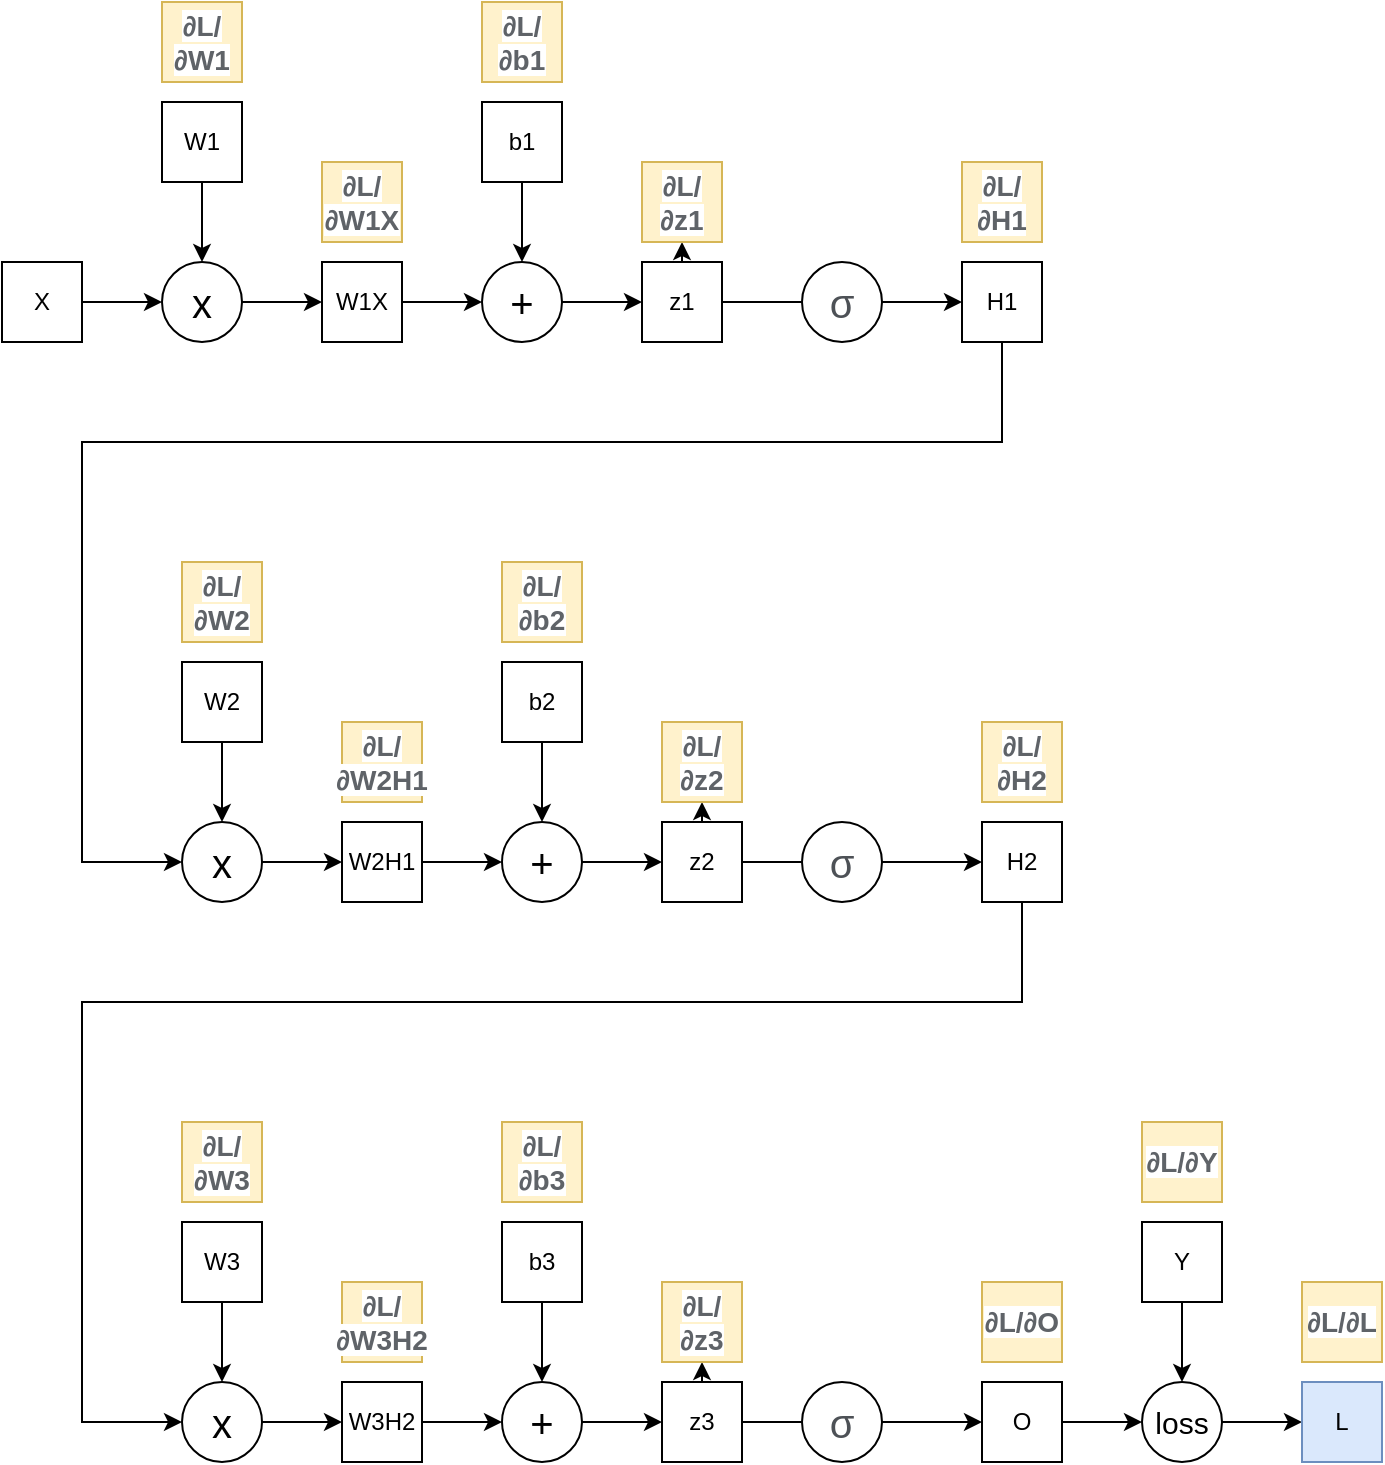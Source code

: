 <mxfile version="24.2.1" type="github">
  <diagram name="페이지-1" id="BkDjTnzv6I5W9YhU9uMP">
    <mxGraphModel dx="1323" dy="1843" grid="1" gridSize="10" guides="1" tooltips="1" connect="1" arrows="1" fold="1" page="1" pageScale="1" pageWidth="827" pageHeight="1169" math="0" shadow="0">
      <root>
        <mxCell id="0" />
        <mxCell id="1" parent="0" />
        <mxCell id="OTDmI-xniEaenbiDMN5k-1" style="edgeStyle=orthogonalEdgeStyle;rounded=0;orthogonalLoop=1;jettySize=auto;html=1;" parent="1" source="OTDmI-xniEaenbiDMN5k-2" target="OTDmI-xniEaenbiDMN5k-4" edge="1">
          <mxGeometry relative="1" as="geometry" />
        </mxCell>
        <mxCell id="OTDmI-xniEaenbiDMN5k-2" value="X" style="whiteSpace=wrap;html=1;aspect=fixed;" parent="1" vertex="1">
          <mxGeometry y="300" width="40" height="40" as="geometry" />
        </mxCell>
        <mxCell id="OTDmI-xniEaenbiDMN5k-3" style="edgeStyle=orthogonalEdgeStyle;rounded=0;orthogonalLoop=1;jettySize=auto;html=1;entryX=0;entryY=0.5;entryDx=0;entryDy=0;" parent="1" source="OTDmI-xniEaenbiDMN5k-4" target="Rp46NH_IwyHeIVE3W3SP-1" edge="1">
          <mxGeometry relative="1" as="geometry" />
        </mxCell>
        <mxCell id="OTDmI-xniEaenbiDMN5k-4" value="x" style="ellipse;whiteSpace=wrap;html=1;aspect=fixed;fontSize=20;" parent="1" vertex="1">
          <mxGeometry x="80" y="300" width="40" height="40" as="geometry" />
        </mxCell>
        <mxCell id="OTDmI-xniEaenbiDMN5k-5" style="edgeStyle=orthogonalEdgeStyle;rounded=0;orthogonalLoop=1;jettySize=auto;html=1;" parent="1" source="OTDmI-xniEaenbiDMN5k-6" target="OTDmI-xniEaenbiDMN5k-4" edge="1">
          <mxGeometry relative="1" as="geometry" />
        </mxCell>
        <mxCell id="OTDmI-xniEaenbiDMN5k-6" value="W1" style="whiteSpace=wrap;html=1;aspect=fixed;" parent="1" vertex="1">
          <mxGeometry x="80" y="220" width="40" height="40" as="geometry" />
        </mxCell>
        <mxCell id="OTDmI-xniEaenbiDMN5k-7" style="edgeStyle=orthogonalEdgeStyle;rounded=0;orthogonalLoop=1;jettySize=auto;html=1;" parent="1" source="OTDmI-xniEaenbiDMN5k-8" target="OTDmI-xniEaenbiDMN5k-10" edge="1">
          <mxGeometry relative="1" as="geometry" />
        </mxCell>
        <mxCell id="OTDmI-xniEaenbiDMN5k-8" value="b1" style="whiteSpace=wrap;html=1;aspect=fixed;" parent="1" vertex="1">
          <mxGeometry x="240" y="220" width="40" height="40" as="geometry" />
        </mxCell>
        <mxCell id="OTDmI-xniEaenbiDMN5k-9" style="edgeStyle=orthogonalEdgeStyle;rounded=0;orthogonalLoop=1;jettySize=auto;html=1;entryX=0;entryY=0.5;entryDx=0;entryDy=0;" parent="1" source="OTDmI-xniEaenbiDMN5k-10" target="Rp46NH_IwyHeIVE3W3SP-4" edge="1">
          <mxGeometry relative="1" as="geometry">
            <mxPoint x="320" y="320" as="targetPoint" />
          </mxGeometry>
        </mxCell>
        <mxCell id="OTDmI-xniEaenbiDMN5k-10" value="+" style="ellipse;whiteSpace=wrap;html=1;aspect=fixed;fontSize=20;" parent="1" vertex="1">
          <mxGeometry x="240" y="300" width="40" height="40" as="geometry" />
        </mxCell>
        <mxCell id="OTDmI-xniEaenbiDMN5k-11" style="edgeStyle=orthogonalEdgeStyle;rounded=0;orthogonalLoop=1;jettySize=auto;html=1;entryX=0;entryY=0.5;entryDx=0;entryDy=0;" parent="1" source="OTDmI-xniEaenbiDMN5k-12" target="Rp46NH_IwyHeIVE3W3SP-9" edge="1">
          <mxGeometry relative="1" as="geometry">
            <mxPoint x="550.0" y="320.0" as="targetPoint" />
            <Array as="points">
              <mxPoint x="500" y="390" />
              <mxPoint x="40" y="390" />
              <mxPoint x="40" y="600" />
            </Array>
          </mxGeometry>
        </mxCell>
        <mxCell id="OTDmI-xniEaenbiDMN5k-12" value="H1" style="whiteSpace=wrap;html=1;aspect=fixed;" parent="1" vertex="1">
          <mxGeometry x="480" y="300" width="40" height="40" as="geometry" />
        </mxCell>
        <mxCell id="OTDmI-xniEaenbiDMN5k-34" value="&lt;span style=&quot;font-weight: bold; color: rgb(95, 99, 104); font-family: &amp;quot;Apple SD Gothic Neo&amp;quot;, arial, sans-serif; font-size: 14px; text-align: left; background-color: rgb(255, 255, 255);&quot;&gt;∂L/&lt;/span&gt;&lt;span style=&quot;font-weight: bold; color: rgb(95, 99, 104); font-family: &amp;quot;Apple SD Gothic Neo&amp;quot;, arial, sans-serif; font-size: 14px; text-align: left; background-color: rgb(255, 255, 255);&quot;&gt;∂W1&lt;/span&gt;" style="whiteSpace=wrap;html=1;aspect=fixed;fillColor=#fff2cc;strokeColor=#d6b656;" parent="1" vertex="1">
          <mxGeometry x="80" y="170" width="40" height="40" as="geometry" />
        </mxCell>
        <mxCell id="OTDmI-xniEaenbiDMN5k-35" value="&lt;span style=&quot;font-weight: bold; color: rgb(95, 99, 104); font-family: &amp;quot;Apple SD Gothic Neo&amp;quot;, arial, sans-serif; font-size: 14px; text-align: left; background-color: rgb(255, 255, 255);&quot;&gt;∂L/&lt;/span&gt;&lt;span style=&quot;font-weight: bold; color: rgb(95, 99, 104); font-family: &amp;quot;Apple SD Gothic Neo&amp;quot;, arial, sans-serif; font-size: 14px; text-align: left; background-color: rgb(255, 255, 255);&quot;&gt;∂b1&lt;/span&gt;" style="whiteSpace=wrap;html=1;aspect=fixed;fillColor=#fff2cc;strokeColor=#d6b656;" parent="1" vertex="1">
          <mxGeometry x="240" y="170" width="40" height="40" as="geometry" />
        </mxCell>
        <mxCell id="OTDmI-xniEaenbiDMN5k-36" value="&lt;span style=&quot;font-weight: bold; color: rgb(95, 99, 104); font-family: &amp;quot;Apple SD Gothic Neo&amp;quot;, arial, sans-serif; font-size: 14px; text-align: left; background-color: rgb(255, 255, 255);&quot;&gt;∂L/&lt;/span&gt;&lt;span style=&quot;font-weight: bold; color: rgb(95, 99, 104); font-family: &amp;quot;Apple SD Gothic Neo&amp;quot;, arial, sans-serif; font-size: 14px; text-align: left; background-color: rgb(255, 255, 255);&quot;&gt;∂H1&lt;/span&gt;" style="whiteSpace=wrap;html=1;aspect=fixed;fillColor=#fff2cc;strokeColor=#d6b656;" parent="1" vertex="1">
          <mxGeometry x="480" y="250" width="40" height="40" as="geometry" />
        </mxCell>
        <mxCell id="OTDmI-xniEaenbiDMN5k-47" style="edgeStyle=orthogonalEdgeStyle;rounded=0;orthogonalLoop=1;jettySize=auto;html=1;" parent="1" source="OTDmI-xniEaenbiDMN5k-45" target="OTDmI-xniEaenbiDMN5k-46" edge="1">
          <mxGeometry relative="1" as="geometry" />
        </mxCell>
        <mxCell id="OTDmI-xniEaenbiDMN5k-45" value="&lt;font style=&quot;font-size: 15px;&quot;&gt;loss&lt;/font&gt;" style="ellipse;whiteSpace=wrap;html=1;aspect=fixed;fontSize=15;" parent="1" vertex="1">
          <mxGeometry x="570" y="860" width="40" height="40" as="geometry" />
        </mxCell>
        <mxCell id="OTDmI-xniEaenbiDMN5k-46" value="L" style="whiteSpace=wrap;html=1;aspect=fixed;fillColor=#dae8fc;strokeColor=#6c8ebf;" parent="1" vertex="1">
          <mxGeometry x="650" y="860" width="40" height="40" as="geometry" />
        </mxCell>
        <mxCell id="OTDmI-xniEaenbiDMN5k-50" style="edgeStyle=orthogonalEdgeStyle;rounded=0;orthogonalLoop=1;jettySize=auto;html=1;" parent="1" source="OTDmI-xniEaenbiDMN5k-48" target="OTDmI-xniEaenbiDMN5k-45" edge="1">
          <mxGeometry relative="1" as="geometry" />
        </mxCell>
        <mxCell id="OTDmI-xniEaenbiDMN5k-48" value="Y" style="whiteSpace=wrap;html=1;aspect=fixed;" parent="1" vertex="1">
          <mxGeometry x="570" y="780" width="40" height="40" as="geometry" />
        </mxCell>
        <mxCell id="OTDmI-xniEaenbiDMN5k-49" value="&lt;span style=&quot;font-weight: bold; color: rgb(95, 99, 104); font-family: &amp;quot;Apple SD Gothic Neo&amp;quot;, arial, sans-serif; font-size: 14px; text-align: left; background-color: rgb(255, 255, 255);&quot;&gt;∂L/&lt;/span&gt;&lt;span style=&quot;font-weight: bold; color: rgb(95, 99, 104); font-family: &amp;quot;Apple SD Gothic Neo&amp;quot;, arial, sans-serif; font-size: 14px; text-align: left; background-color: rgb(255, 255, 255);&quot;&gt;∂Y&lt;/span&gt;" style="whiteSpace=wrap;html=1;aspect=fixed;fillColor=#fff2cc;strokeColor=#d6b656;" parent="1" vertex="1">
          <mxGeometry x="570" y="730" width="40" height="40" as="geometry" />
        </mxCell>
        <mxCell id="OTDmI-xniEaenbiDMN5k-51" value="&lt;span style=&quot;font-weight: bold; color: rgb(95, 99, 104); font-family: &amp;quot;Apple SD Gothic Neo&amp;quot;, arial, sans-serif; font-size: 14px; text-align: left; background-color: rgb(255, 255, 255);&quot;&gt;∂L/&lt;/span&gt;&lt;span style=&quot;font-weight: bold; color: rgb(95, 99, 104); font-family: &amp;quot;Apple SD Gothic Neo&amp;quot;, arial, sans-serif; font-size: 14px; text-align: left; background-color: rgb(255, 255, 255);&quot;&gt;∂L&lt;/span&gt;" style="whiteSpace=wrap;html=1;aspect=fixed;fillColor=#fff2cc;strokeColor=#d6b656;" parent="1" vertex="1">
          <mxGeometry x="650" y="810" width="40" height="40" as="geometry" />
        </mxCell>
        <mxCell id="qkD3_rW6BnuaW-3683jl-2" style="edgeStyle=orthogonalEdgeStyle;rounded=0;orthogonalLoop=1;jettySize=auto;html=1;entryX=0;entryY=0.5;entryDx=0;entryDy=0;" parent="1" source="qkD3_rW6BnuaW-3683jl-1" target="OTDmI-xniEaenbiDMN5k-12" edge="1">
          <mxGeometry relative="1" as="geometry" />
        </mxCell>
        <mxCell id="Rp46NH_IwyHeIVE3W3SP-6" value="" style="edgeStyle=orthogonalEdgeStyle;rounded=0;orthogonalLoop=1;jettySize=auto;html=1;" parent="1" source="qkD3_rW6BnuaW-3683jl-1" target="Rp46NH_IwyHeIVE3W3SP-5" edge="1">
          <mxGeometry relative="1" as="geometry" />
        </mxCell>
        <mxCell id="qkD3_rW6BnuaW-3683jl-1" value="&lt;span style=&quot;color: rgb(77, 81, 86); font-family: &amp;quot;Apple SD Gothic Neo&amp;quot;, arial, sans-serif; text-align: left; background-color: rgb(255, 255, 255);&quot;&gt;&lt;font style=&quot;font-size: 20px;&quot;&gt;σ&lt;/font&gt;&lt;/span&gt;" style="ellipse;whiteSpace=wrap;html=1;aspect=fixed;fontSize=20;" parent="1" vertex="1">
          <mxGeometry x="400" y="300" width="40" height="40" as="geometry" />
        </mxCell>
        <mxCell id="Rp46NH_IwyHeIVE3W3SP-3" style="edgeStyle=orthogonalEdgeStyle;rounded=0;orthogonalLoop=1;jettySize=auto;html=1;exitX=1;exitY=0.5;exitDx=0;exitDy=0;entryX=0;entryY=0.5;entryDx=0;entryDy=0;" parent="1" source="Rp46NH_IwyHeIVE3W3SP-1" target="OTDmI-xniEaenbiDMN5k-10" edge="1">
          <mxGeometry relative="1" as="geometry" />
        </mxCell>
        <mxCell id="Rp46NH_IwyHeIVE3W3SP-1" value="W1X" style="whiteSpace=wrap;html=1;aspect=fixed;" parent="1" vertex="1">
          <mxGeometry x="160" y="300" width="40" height="40" as="geometry" />
        </mxCell>
        <mxCell id="Rp46NH_IwyHeIVE3W3SP-2" value="&lt;span style=&quot;font-weight: bold; color: rgb(95, 99, 104); font-family: &amp;quot;Apple SD Gothic Neo&amp;quot;, arial, sans-serif; font-size: 14px; text-align: left; background-color: rgb(255, 255, 255);&quot;&gt;∂L/&lt;/span&gt;&lt;span style=&quot;font-weight: bold; color: rgb(95, 99, 104); font-family: &amp;quot;Apple SD Gothic Neo&amp;quot;, arial, sans-serif; font-size: 14px; text-align: left; background-color: rgb(255, 255, 255);&quot;&gt;∂W1X&lt;/span&gt;" style="whiteSpace=wrap;html=1;aspect=fixed;fillColor=#fff2cc;strokeColor=#d6b656;" parent="1" vertex="1">
          <mxGeometry x="160" y="250" width="40" height="40" as="geometry" />
        </mxCell>
        <mxCell id="Rp46NH_IwyHeIVE3W3SP-4" value="z1" style="whiteSpace=wrap;html=1;aspect=fixed;" parent="1" vertex="1">
          <mxGeometry x="320" y="300" width="40" height="40" as="geometry" />
        </mxCell>
        <mxCell id="Rp46NH_IwyHeIVE3W3SP-5" value="&lt;span style=&quot;font-weight: bold; color: rgb(95, 99, 104); font-family: &amp;quot;Apple SD Gothic Neo&amp;quot;, arial, sans-serif; font-size: 14px; text-align: left; background-color: rgb(255, 255, 255);&quot;&gt;∂L/&lt;/span&gt;&lt;span style=&quot;font-weight: bold; color: rgb(95, 99, 104); font-family: &amp;quot;Apple SD Gothic Neo&amp;quot;, arial, sans-serif; font-size: 14px; text-align: left; background-color: rgb(255, 255, 255);&quot;&gt;∂z1&lt;/span&gt;" style="whiteSpace=wrap;html=1;aspect=fixed;fillColor=#fff2cc;strokeColor=#d6b656;" parent="1" vertex="1">
          <mxGeometry x="320" y="250" width="40" height="40" as="geometry" />
        </mxCell>
        <mxCell id="Rp46NH_IwyHeIVE3W3SP-8" style="edgeStyle=orthogonalEdgeStyle;rounded=0;orthogonalLoop=1;jettySize=auto;html=1;entryX=0;entryY=0.5;entryDx=0;entryDy=0;" parent="1" source="Rp46NH_IwyHeIVE3W3SP-9" target="Rp46NH_IwyHeIVE3W3SP-25" edge="1">
          <mxGeometry relative="1" as="geometry" />
        </mxCell>
        <mxCell id="Rp46NH_IwyHeIVE3W3SP-9" value="x" style="ellipse;whiteSpace=wrap;html=1;aspect=fixed;fontSize=20;" parent="1" vertex="1">
          <mxGeometry x="90" y="580" width="40" height="40" as="geometry" />
        </mxCell>
        <mxCell id="Rp46NH_IwyHeIVE3W3SP-10" style="edgeStyle=orthogonalEdgeStyle;rounded=0;orthogonalLoop=1;jettySize=auto;html=1;" parent="1" source="Rp46NH_IwyHeIVE3W3SP-11" target="Rp46NH_IwyHeIVE3W3SP-9" edge="1">
          <mxGeometry relative="1" as="geometry" />
        </mxCell>
        <mxCell id="Rp46NH_IwyHeIVE3W3SP-11" value="W2" style="whiteSpace=wrap;html=1;aspect=fixed;" parent="1" vertex="1">
          <mxGeometry x="90" y="500" width="40" height="40" as="geometry" />
        </mxCell>
        <mxCell id="Rp46NH_IwyHeIVE3W3SP-12" style="edgeStyle=orthogonalEdgeStyle;rounded=0;orthogonalLoop=1;jettySize=auto;html=1;" parent="1" source="Rp46NH_IwyHeIVE3W3SP-13" target="Rp46NH_IwyHeIVE3W3SP-15" edge="1">
          <mxGeometry relative="1" as="geometry" />
        </mxCell>
        <mxCell id="Rp46NH_IwyHeIVE3W3SP-13" value="b2" style="whiteSpace=wrap;html=1;aspect=fixed;" parent="1" vertex="1">
          <mxGeometry x="250" y="500" width="40" height="40" as="geometry" />
        </mxCell>
        <mxCell id="Rp46NH_IwyHeIVE3W3SP-14" style="edgeStyle=orthogonalEdgeStyle;rounded=0;orthogonalLoop=1;jettySize=auto;html=1;entryX=0;entryY=0.5;entryDx=0;entryDy=0;" parent="1" source="Rp46NH_IwyHeIVE3W3SP-15" target="Rp46NH_IwyHeIVE3W3SP-27" edge="1">
          <mxGeometry relative="1" as="geometry">
            <mxPoint x="330" y="600" as="targetPoint" />
          </mxGeometry>
        </mxCell>
        <mxCell id="Rp46NH_IwyHeIVE3W3SP-15" value="+" style="ellipse;whiteSpace=wrap;html=1;aspect=fixed;fontSize=20;" parent="1" vertex="1">
          <mxGeometry x="250" y="580" width="40" height="40" as="geometry" />
        </mxCell>
        <mxCell id="Rp46NH_IwyHeIVE3W3SP-16" style="edgeStyle=orthogonalEdgeStyle;rounded=0;orthogonalLoop=1;jettySize=auto;html=1;entryX=0;entryY=0.5;entryDx=0;entryDy=0;" parent="1" source="Rp46NH_IwyHeIVE3W3SP-17" target="Rp46NH_IwyHeIVE3W3SP-32" edge="1">
          <mxGeometry relative="1" as="geometry">
            <mxPoint x="560.0" y="600.0" as="targetPoint" />
            <Array as="points">
              <mxPoint x="510" y="670" />
              <mxPoint x="40" y="670" />
              <mxPoint x="40" y="880" />
            </Array>
          </mxGeometry>
        </mxCell>
        <mxCell id="Rp46NH_IwyHeIVE3W3SP-17" value="H2" style="whiteSpace=wrap;html=1;aspect=fixed;" parent="1" vertex="1">
          <mxGeometry x="490" y="580" width="40" height="40" as="geometry" />
        </mxCell>
        <mxCell id="Rp46NH_IwyHeIVE3W3SP-18" value="&lt;span style=&quot;font-weight: bold; color: rgb(95, 99, 104); font-family: &amp;quot;Apple SD Gothic Neo&amp;quot;, arial, sans-serif; font-size: 14px; text-align: left; background-color: rgb(255, 255, 255);&quot;&gt;∂L/&lt;/span&gt;&lt;span style=&quot;font-weight: bold; color: rgb(95, 99, 104); font-family: &amp;quot;Apple SD Gothic Neo&amp;quot;, arial, sans-serif; font-size: 14px; text-align: left; background-color: rgb(255, 255, 255);&quot;&gt;∂W2&lt;/span&gt;" style="whiteSpace=wrap;html=1;aspect=fixed;fillColor=#fff2cc;strokeColor=#d6b656;" parent="1" vertex="1">
          <mxGeometry x="90" y="450" width="40" height="40" as="geometry" />
        </mxCell>
        <mxCell id="Rp46NH_IwyHeIVE3W3SP-19" value="&lt;span style=&quot;font-weight: bold; color: rgb(95, 99, 104); font-family: &amp;quot;Apple SD Gothic Neo&amp;quot;, arial, sans-serif; font-size: 14px; text-align: left; background-color: rgb(255, 255, 255);&quot;&gt;∂L/&lt;/span&gt;&lt;span style=&quot;font-weight: bold; color: rgb(95, 99, 104); font-family: &amp;quot;Apple SD Gothic Neo&amp;quot;, arial, sans-serif; font-size: 14px; text-align: left; background-color: rgb(255, 255, 255);&quot;&gt;∂b2&lt;/span&gt;" style="whiteSpace=wrap;html=1;aspect=fixed;fillColor=#fff2cc;strokeColor=#d6b656;" parent="1" vertex="1">
          <mxGeometry x="250" y="450" width="40" height="40" as="geometry" />
        </mxCell>
        <mxCell id="Rp46NH_IwyHeIVE3W3SP-20" value="&lt;span style=&quot;font-weight: bold; color: rgb(95, 99, 104); font-family: &amp;quot;Apple SD Gothic Neo&amp;quot;, arial, sans-serif; font-size: 14px; text-align: left; background-color: rgb(255, 255, 255);&quot;&gt;∂L/&lt;/span&gt;&lt;span style=&quot;font-weight: bold; color: rgb(95, 99, 104); font-family: &amp;quot;Apple SD Gothic Neo&amp;quot;, arial, sans-serif; font-size: 14px; text-align: left; background-color: rgb(255, 255, 255);&quot;&gt;∂H2&lt;/span&gt;" style="whiteSpace=wrap;html=1;aspect=fixed;fillColor=#fff2cc;strokeColor=#d6b656;" parent="1" vertex="1">
          <mxGeometry x="490" y="530" width="40" height="40" as="geometry" />
        </mxCell>
        <mxCell id="Rp46NH_IwyHeIVE3W3SP-21" style="edgeStyle=orthogonalEdgeStyle;rounded=0;orthogonalLoop=1;jettySize=auto;html=1;entryX=0;entryY=0.5;entryDx=0;entryDy=0;" parent="1" source="Rp46NH_IwyHeIVE3W3SP-23" target="Rp46NH_IwyHeIVE3W3SP-17" edge="1">
          <mxGeometry relative="1" as="geometry" />
        </mxCell>
        <mxCell id="Rp46NH_IwyHeIVE3W3SP-22" value="" style="edgeStyle=orthogonalEdgeStyle;rounded=0;orthogonalLoop=1;jettySize=auto;html=1;" parent="1" source="Rp46NH_IwyHeIVE3W3SP-23" target="Rp46NH_IwyHeIVE3W3SP-28" edge="1">
          <mxGeometry relative="1" as="geometry" />
        </mxCell>
        <mxCell id="Rp46NH_IwyHeIVE3W3SP-23" value="&lt;span style=&quot;color: rgb(77, 81, 86); font-family: &amp;quot;Apple SD Gothic Neo&amp;quot;, arial, sans-serif; text-align: left; background-color: rgb(255, 255, 255);&quot;&gt;&lt;font style=&quot;font-size: 20px;&quot;&gt;σ&lt;/font&gt;&lt;/span&gt;" style="ellipse;whiteSpace=wrap;html=1;aspect=fixed;fontSize=20;" parent="1" vertex="1">
          <mxGeometry x="400" y="580" width="40" height="40" as="geometry" />
        </mxCell>
        <mxCell id="Rp46NH_IwyHeIVE3W3SP-24" style="edgeStyle=orthogonalEdgeStyle;rounded=0;orthogonalLoop=1;jettySize=auto;html=1;exitX=1;exitY=0.5;exitDx=0;exitDy=0;entryX=0;entryY=0.5;entryDx=0;entryDy=0;" parent="1" source="Rp46NH_IwyHeIVE3W3SP-25" target="Rp46NH_IwyHeIVE3W3SP-15" edge="1">
          <mxGeometry relative="1" as="geometry" />
        </mxCell>
        <mxCell id="Rp46NH_IwyHeIVE3W3SP-25" value="W2H1" style="whiteSpace=wrap;html=1;aspect=fixed;" parent="1" vertex="1">
          <mxGeometry x="170" y="580" width="40" height="40" as="geometry" />
        </mxCell>
        <mxCell id="Rp46NH_IwyHeIVE3W3SP-26" value="&lt;span style=&quot;font-weight: bold; color: rgb(95, 99, 104); font-family: &amp;quot;Apple SD Gothic Neo&amp;quot;, arial, sans-serif; font-size: 14px; text-align: left; background-color: rgb(255, 255, 255);&quot;&gt;∂L/&lt;/span&gt;&lt;span style=&quot;font-weight: bold; color: rgb(95, 99, 104); font-family: &amp;quot;Apple SD Gothic Neo&amp;quot;, arial, sans-serif; font-size: 14px; text-align: left; background-color: rgb(255, 255, 255);&quot;&gt;∂W2H1&lt;/span&gt;" style="whiteSpace=wrap;html=1;aspect=fixed;fillColor=#fff2cc;strokeColor=#d6b656;" parent="1" vertex="1">
          <mxGeometry x="170" y="530" width="40" height="40" as="geometry" />
        </mxCell>
        <mxCell id="Rp46NH_IwyHeIVE3W3SP-27" value="z2" style="whiteSpace=wrap;html=1;aspect=fixed;" parent="1" vertex="1">
          <mxGeometry x="330" y="580" width="40" height="40" as="geometry" />
        </mxCell>
        <mxCell id="Rp46NH_IwyHeIVE3W3SP-28" value="&lt;span style=&quot;font-weight: bold; color: rgb(95, 99, 104); font-family: &amp;quot;Apple SD Gothic Neo&amp;quot;, arial, sans-serif; font-size: 14px; text-align: left; background-color: rgb(255, 255, 255);&quot;&gt;∂L/&lt;/span&gt;&lt;span style=&quot;font-weight: bold; color: rgb(95, 99, 104); font-family: &amp;quot;Apple SD Gothic Neo&amp;quot;, arial, sans-serif; font-size: 14px; text-align: left; background-color: rgb(255, 255, 255);&quot;&gt;∂z2&lt;/span&gt;" style="whiteSpace=wrap;html=1;aspect=fixed;fillColor=#fff2cc;strokeColor=#d6b656;" parent="1" vertex="1">
          <mxGeometry x="330" y="530" width="40" height="40" as="geometry" />
        </mxCell>
        <mxCell id="Rp46NH_IwyHeIVE3W3SP-31" style="edgeStyle=orthogonalEdgeStyle;rounded=0;orthogonalLoop=1;jettySize=auto;html=1;entryX=0;entryY=0.5;entryDx=0;entryDy=0;" parent="1" source="Rp46NH_IwyHeIVE3W3SP-32" target="Rp46NH_IwyHeIVE3W3SP-48" edge="1">
          <mxGeometry relative="1" as="geometry" />
        </mxCell>
        <mxCell id="Rp46NH_IwyHeIVE3W3SP-32" value="x" style="ellipse;whiteSpace=wrap;html=1;aspect=fixed;fontSize=20;" parent="1" vertex="1">
          <mxGeometry x="90" y="860" width="40" height="40" as="geometry" />
        </mxCell>
        <mxCell id="Rp46NH_IwyHeIVE3W3SP-33" style="edgeStyle=orthogonalEdgeStyle;rounded=0;orthogonalLoop=1;jettySize=auto;html=1;" parent="1" source="Rp46NH_IwyHeIVE3W3SP-34" target="Rp46NH_IwyHeIVE3W3SP-32" edge="1">
          <mxGeometry relative="1" as="geometry" />
        </mxCell>
        <mxCell id="Rp46NH_IwyHeIVE3W3SP-34" value="W3" style="whiteSpace=wrap;html=1;aspect=fixed;" parent="1" vertex="1">
          <mxGeometry x="90" y="780" width="40" height="40" as="geometry" />
        </mxCell>
        <mxCell id="Rp46NH_IwyHeIVE3W3SP-35" style="edgeStyle=orthogonalEdgeStyle;rounded=0;orthogonalLoop=1;jettySize=auto;html=1;" parent="1" source="Rp46NH_IwyHeIVE3W3SP-36" target="Rp46NH_IwyHeIVE3W3SP-38" edge="1">
          <mxGeometry relative="1" as="geometry" />
        </mxCell>
        <mxCell id="Rp46NH_IwyHeIVE3W3SP-36" value="b3" style="whiteSpace=wrap;html=1;aspect=fixed;" parent="1" vertex="1">
          <mxGeometry x="250" y="780" width="40" height="40" as="geometry" />
        </mxCell>
        <mxCell id="Rp46NH_IwyHeIVE3W3SP-37" style="edgeStyle=orthogonalEdgeStyle;rounded=0;orthogonalLoop=1;jettySize=auto;html=1;entryX=0;entryY=0.5;entryDx=0;entryDy=0;" parent="1" source="Rp46NH_IwyHeIVE3W3SP-38" target="Rp46NH_IwyHeIVE3W3SP-50" edge="1">
          <mxGeometry relative="1" as="geometry">
            <mxPoint x="330" y="880" as="targetPoint" />
          </mxGeometry>
        </mxCell>
        <mxCell id="Rp46NH_IwyHeIVE3W3SP-38" value="+" style="ellipse;whiteSpace=wrap;html=1;aspect=fixed;fontSize=20;" parent="1" vertex="1">
          <mxGeometry x="250" y="860" width="40" height="40" as="geometry" />
        </mxCell>
        <mxCell id="Rp46NH_IwyHeIVE3W3SP-39" style="edgeStyle=orthogonalEdgeStyle;rounded=0;orthogonalLoop=1;jettySize=auto;html=1;entryX=0;entryY=0.5;entryDx=0;entryDy=0;" parent="1" source="Rp46NH_IwyHeIVE3W3SP-40" target="OTDmI-xniEaenbiDMN5k-45" edge="1">
          <mxGeometry relative="1" as="geometry">
            <mxPoint x="560.0" y="880.0" as="targetPoint" />
          </mxGeometry>
        </mxCell>
        <mxCell id="Rp46NH_IwyHeIVE3W3SP-40" value="O" style="whiteSpace=wrap;html=1;aspect=fixed;" parent="1" vertex="1">
          <mxGeometry x="490" y="860" width="40" height="40" as="geometry" />
        </mxCell>
        <mxCell id="Rp46NH_IwyHeIVE3W3SP-41" value="&lt;span style=&quot;font-weight: bold; color: rgb(95, 99, 104); font-family: &amp;quot;Apple SD Gothic Neo&amp;quot;, arial, sans-serif; font-size: 14px; text-align: left; background-color: rgb(255, 255, 255);&quot;&gt;∂L/&lt;/span&gt;&lt;span style=&quot;font-weight: bold; color: rgb(95, 99, 104); font-family: &amp;quot;Apple SD Gothic Neo&amp;quot;, arial, sans-serif; font-size: 14px; text-align: left; background-color: rgb(255, 255, 255);&quot;&gt;∂W3&lt;/span&gt;" style="whiteSpace=wrap;html=1;aspect=fixed;fillColor=#fff2cc;strokeColor=#d6b656;" parent="1" vertex="1">
          <mxGeometry x="90" y="730" width="40" height="40" as="geometry" />
        </mxCell>
        <mxCell id="Rp46NH_IwyHeIVE3W3SP-42" value="&lt;span style=&quot;font-weight: bold; color: rgb(95, 99, 104); font-family: &amp;quot;Apple SD Gothic Neo&amp;quot;, arial, sans-serif; font-size: 14px; text-align: left; background-color: rgb(255, 255, 255);&quot;&gt;∂L/&lt;/span&gt;&lt;span style=&quot;font-weight: bold; color: rgb(95, 99, 104); font-family: &amp;quot;Apple SD Gothic Neo&amp;quot;, arial, sans-serif; font-size: 14px; text-align: left; background-color: rgb(255, 255, 255);&quot;&gt;∂b3&lt;/span&gt;" style="whiteSpace=wrap;html=1;aspect=fixed;fillColor=#fff2cc;strokeColor=#d6b656;" parent="1" vertex="1">
          <mxGeometry x="250" y="730" width="40" height="40" as="geometry" />
        </mxCell>
        <mxCell id="Rp46NH_IwyHeIVE3W3SP-43" value="&lt;span style=&quot;font-weight: bold; color: rgb(95, 99, 104); font-family: &amp;quot;Apple SD Gothic Neo&amp;quot;, arial, sans-serif; font-size: 14px; text-align: left; background-color: rgb(255, 255, 255);&quot;&gt;∂L/&lt;/span&gt;&lt;span style=&quot;font-weight: bold; color: rgb(95, 99, 104); font-family: &amp;quot;Apple SD Gothic Neo&amp;quot;, arial, sans-serif; font-size: 14px; text-align: left; background-color: rgb(255, 255, 255);&quot;&gt;∂O&lt;/span&gt;" style="whiteSpace=wrap;html=1;aspect=fixed;fillColor=#fff2cc;strokeColor=#d6b656;" parent="1" vertex="1">
          <mxGeometry x="490" y="810" width="40" height="40" as="geometry" />
        </mxCell>
        <mxCell id="Rp46NH_IwyHeIVE3W3SP-44" style="edgeStyle=orthogonalEdgeStyle;rounded=0;orthogonalLoop=1;jettySize=auto;html=1;entryX=0;entryY=0.5;entryDx=0;entryDy=0;" parent="1" source="Rp46NH_IwyHeIVE3W3SP-46" target="Rp46NH_IwyHeIVE3W3SP-40" edge="1">
          <mxGeometry relative="1" as="geometry" />
        </mxCell>
        <mxCell id="Rp46NH_IwyHeIVE3W3SP-45" value="" style="edgeStyle=orthogonalEdgeStyle;rounded=0;orthogonalLoop=1;jettySize=auto;html=1;" parent="1" source="Rp46NH_IwyHeIVE3W3SP-46" target="Rp46NH_IwyHeIVE3W3SP-51" edge="1">
          <mxGeometry relative="1" as="geometry" />
        </mxCell>
        <mxCell id="Rp46NH_IwyHeIVE3W3SP-46" value="&lt;span style=&quot;color: rgb(77, 81, 86); font-family: &amp;quot;Apple SD Gothic Neo&amp;quot;, arial, sans-serif; text-align: left; background-color: rgb(255, 255, 255);&quot;&gt;&lt;font style=&quot;font-size: 20px;&quot;&gt;σ&lt;/font&gt;&lt;/span&gt;" style="ellipse;whiteSpace=wrap;html=1;aspect=fixed;fontSize=20;" parent="1" vertex="1">
          <mxGeometry x="400" y="860" width="40" height="40" as="geometry" />
        </mxCell>
        <mxCell id="Rp46NH_IwyHeIVE3W3SP-47" style="edgeStyle=orthogonalEdgeStyle;rounded=0;orthogonalLoop=1;jettySize=auto;html=1;exitX=1;exitY=0.5;exitDx=0;exitDy=0;entryX=0;entryY=0.5;entryDx=0;entryDy=0;" parent="1" source="Rp46NH_IwyHeIVE3W3SP-48" target="Rp46NH_IwyHeIVE3W3SP-38" edge="1">
          <mxGeometry relative="1" as="geometry" />
        </mxCell>
        <mxCell id="Rp46NH_IwyHeIVE3W3SP-48" value="W3H2" style="whiteSpace=wrap;html=1;aspect=fixed;" parent="1" vertex="1">
          <mxGeometry x="170" y="860" width="40" height="40" as="geometry" />
        </mxCell>
        <mxCell id="Rp46NH_IwyHeIVE3W3SP-49" value="&lt;span style=&quot;font-weight: bold; color: rgb(95, 99, 104); font-family: &amp;quot;Apple SD Gothic Neo&amp;quot;, arial, sans-serif; font-size: 14px; text-align: left; background-color: rgb(255, 255, 255);&quot;&gt;∂L/&lt;/span&gt;&lt;span style=&quot;font-weight: bold; color: rgb(95, 99, 104); font-family: &amp;quot;Apple SD Gothic Neo&amp;quot;, arial, sans-serif; font-size: 14px; text-align: left; background-color: rgb(255, 255, 255);&quot;&gt;∂W3H2&lt;/span&gt;" style="whiteSpace=wrap;html=1;aspect=fixed;fillColor=#fff2cc;strokeColor=#d6b656;" parent="1" vertex="1">
          <mxGeometry x="170" y="810" width="40" height="40" as="geometry" />
        </mxCell>
        <mxCell id="Rp46NH_IwyHeIVE3W3SP-50" value="z3" style="whiteSpace=wrap;html=1;aspect=fixed;" parent="1" vertex="1">
          <mxGeometry x="330" y="860" width="40" height="40" as="geometry" />
        </mxCell>
        <mxCell id="Rp46NH_IwyHeIVE3W3SP-51" value="&lt;span style=&quot;font-weight: bold; color: rgb(95, 99, 104); font-family: &amp;quot;Apple SD Gothic Neo&amp;quot;, arial, sans-serif; font-size: 14px; text-align: left; background-color: rgb(255, 255, 255);&quot;&gt;∂L/&lt;/span&gt;&lt;span style=&quot;font-weight: bold; color: rgb(95, 99, 104); font-family: &amp;quot;Apple SD Gothic Neo&amp;quot;, arial, sans-serif; font-size: 14px; text-align: left; background-color: rgb(255, 255, 255);&quot;&gt;∂z3&lt;/span&gt;" style="whiteSpace=wrap;html=1;aspect=fixed;fillColor=#fff2cc;strokeColor=#d6b656;" parent="1" vertex="1">
          <mxGeometry x="330" y="810" width="40" height="40" as="geometry" />
        </mxCell>
      </root>
    </mxGraphModel>
  </diagram>
</mxfile>
